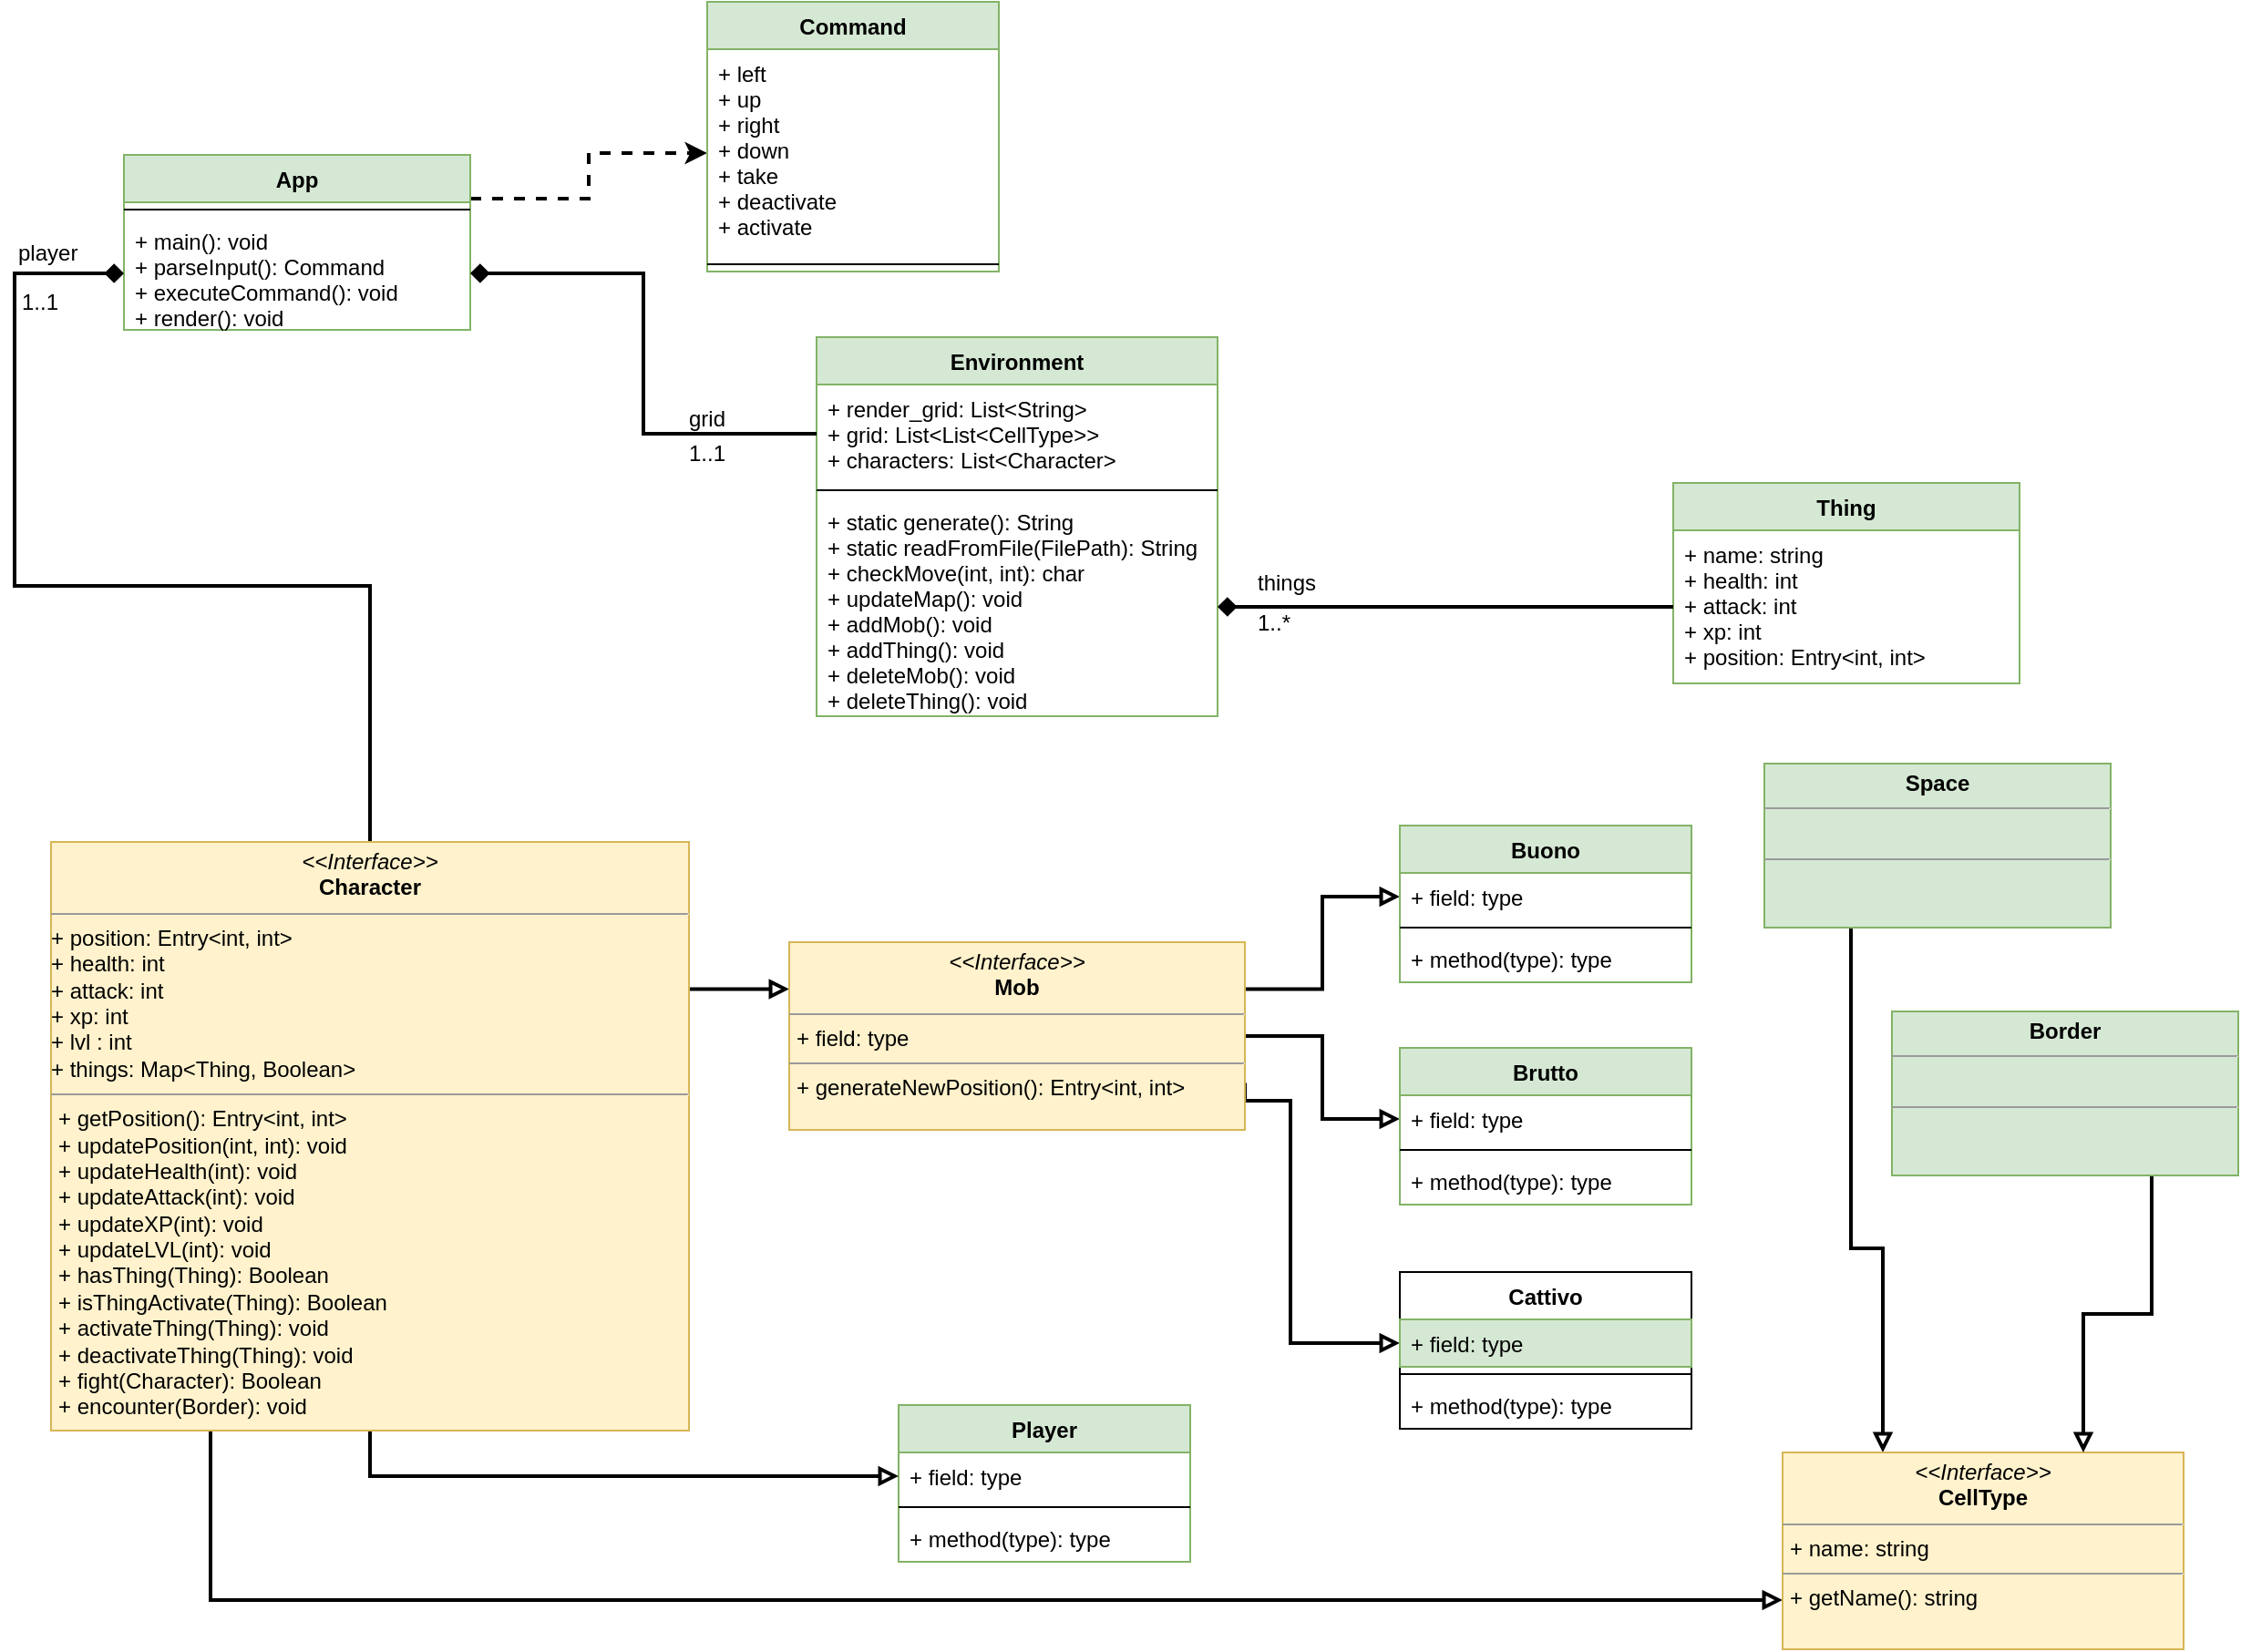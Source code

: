 <mxfile version="10.7.9" type="device"><diagram id="LDF_CH81lKKC1Uchu8hJ" name="Page-1"><mxGraphModel dx="2212" dy="1297" grid="1" gridSize="10" guides="1" tooltips="1" connect="1" arrows="1" fold="1" page="1" pageScale="1" pageWidth="827" pageHeight="1169" math="0" shadow="0"><root><mxCell id="0"/><mxCell id="1" parent="0"/><mxCell id="97WXqjTTlSnCEz2I41OQ-5" value="Player" style="swimlane;fontStyle=1;align=center;verticalAlign=top;childLayout=stackLayout;horizontal=1;startSize=26;horizontalStack=0;resizeParent=1;resizeParentMax=0;resizeLast=0;collapsible=1;marginBottom=0;fillColor=#d5e8d4;strokeColor=#82b366;" parent="1" vertex="1"><mxGeometry x="505" y="816" width="160" height="86" as="geometry"/></mxCell><mxCell id="97WXqjTTlSnCEz2I41OQ-6" value="+ field: type" style="text;strokeColor=none;fillColor=none;align=left;verticalAlign=top;spacingLeft=4;spacingRight=4;overflow=hidden;rotatable=0;points=[[0,0.5],[1,0.5]];portConstraint=eastwest;" parent="97WXqjTTlSnCEz2I41OQ-5" vertex="1"><mxGeometry y="26" width="160" height="26" as="geometry"/></mxCell><mxCell id="97WXqjTTlSnCEz2I41OQ-7" value="" style="line;strokeWidth=1;fillColor=none;align=left;verticalAlign=middle;spacingTop=-1;spacingLeft=3;spacingRight=3;rotatable=0;labelPosition=right;points=[];portConstraint=eastwest;" parent="97WXqjTTlSnCEz2I41OQ-5" vertex="1"><mxGeometry y="52" width="160" height="8" as="geometry"/></mxCell><mxCell id="97WXqjTTlSnCEz2I41OQ-8" value="+ method(type): type" style="text;strokeColor=none;fillColor=none;align=left;verticalAlign=top;spacingLeft=4;spacingRight=4;overflow=hidden;rotatable=0;points=[[0,0.5],[1,0.5]];portConstraint=eastwest;" parent="97WXqjTTlSnCEz2I41OQ-5" vertex="1"><mxGeometry y="60" width="160" height="26" as="geometry"/></mxCell><mxCell id="d3q5bdj-g_jku-N9EMGc-7" style="edgeStyle=orthogonalEdgeStyle;rounded=0;orthogonalLoop=1;jettySize=auto;html=1;exitX=1;exitY=0.25;exitDx=0;exitDy=0;entryX=0;entryY=0.5;entryDx=0;entryDy=0;endArrow=classic;endFill=1;strokeWidth=2;dashed=1;" edge="1" parent="1" source="97WXqjTTlSnCEz2I41OQ-9" target="97WXqjTTlSnCEz2I41OQ-63"><mxGeometry relative="1" as="geometry"/></mxCell><mxCell id="97WXqjTTlSnCEz2I41OQ-9" value="App" style="swimlane;fontStyle=1;align=center;verticalAlign=top;childLayout=stackLayout;horizontal=1;startSize=26;horizontalStack=0;resizeParent=1;resizeParentMax=0;resizeLast=0;collapsible=1;marginBottom=0;fillColor=#d5e8d4;strokeColor=#82b366;" parent="1" vertex="1"><mxGeometry x="80" y="130" width="190" height="96" as="geometry"/></mxCell><mxCell id="97WXqjTTlSnCEz2I41OQ-11" value="" style="line;strokeWidth=1;fillColor=none;align=left;verticalAlign=middle;spacingTop=-1;spacingLeft=3;spacingRight=3;rotatable=0;labelPosition=right;points=[];portConstraint=eastwest;" parent="97WXqjTTlSnCEz2I41OQ-9" vertex="1"><mxGeometry y="26" width="190" height="8" as="geometry"/></mxCell><mxCell id="97WXqjTTlSnCEz2I41OQ-12" value="+ main(): void&#xA;+ parseInput(): Command&#xA;+ executeCommand(): void&#xA;+ render(): void&#xA;" style="text;strokeColor=none;fillColor=none;align=left;verticalAlign=top;spacingLeft=4;spacingRight=4;overflow=hidden;rotatable=0;points=[[0,0.5],[1,0.5]];portConstraint=eastwest;" parent="97WXqjTTlSnCEz2I41OQ-9" vertex="1"><mxGeometry y="34" width="190" height="62" as="geometry"/></mxCell><mxCell id="97WXqjTTlSnCEz2I41OQ-13" value="Environment" style="swimlane;fontStyle=1;align=center;verticalAlign=top;childLayout=stackLayout;horizontal=1;startSize=26;horizontalStack=0;resizeParent=1;resizeParentMax=0;resizeLast=0;collapsible=1;marginBottom=0;fillColor=#d5e8d4;strokeColor=#82b366;" parent="1" vertex="1"><mxGeometry x="460" y="230" width="220" height="208" as="geometry"/></mxCell><mxCell id="97WXqjTTlSnCEz2I41OQ-14" value="+ render_grid: List&lt;String&gt;&#xA;+ grid: List&lt;List&lt;CellType&gt;&gt;&#xA;+ characters: List&lt;Character&gt;&#xA;" style="text;strokeColor=none;fillColor=none;align=left;verticalAlign=top;spacingLeft=4;spacingRight=4;overflow=hidden;rotatable=0;points=[[0,0.5],[1,0.5]];portConstraint=eastwest;" parent="97WXqjTTlSnCEz2I41OQ-13" vertex="1"><mxGeometry y="26" width="220" height="54" as="geometry"/></mxCell><mxCell id="97WXqjTTlSnCEz2I41OQ-15" value="" style="line;strokeWidth=1;fillColor=none;align=left;verticalAlign=middle;spacingTop=-1;spacingLeft=3;spacingRight=3;rotatable=0;labelPosition=right;points=[];portConstraint=eastwest;" parent="97WXqjTTlSnCEz2I41OQ-13" vertex="1"><mxGeometry y="80" width="220" height="8" as="geometry"/></mxCell><mxCell id="97WXqjTTlSnCEz2I41OQ-16" value="+ static generate(): String&#xA;+ static readFromFile(FilePath): String&#xA;+ checkMove(int, int): char&#xA;+ updateMap(): void&#xA;+ addMob(): void&#xA;+ addThing(): void&#xA;+ deleteMob(): void&#xA;+ deleteThing(): void&#xA;" style="text;strokeColor=none;fillColor=none;align=left;verticalAlign=top;spacingLeft=4;spacingRight=4;overflow=hidden;rotatable=0;points=[[0,0.5],[1,0.5]];portConstraint=eastwest;" parent="97WXqjTTlSnCEz2I41OQ-13" vertex="1"><mxGeometry y="88" width="220" height="120" as="geometry"/></mxCell><mxCell id="97WXqjTTlSnCEz2I41OQ-85" style="edgeStyle=orthogonalEdgeStyle;rounded=0;orthogonalLoop=1;jettySize=auto;html=1;exitX=0.5;exitY=1;exitDx=0;exitDy=0;entryX=0;entryY=0.5;entryDx=0;entryDy=0;strokeWidth=2;endArrow=block;endFill=0;" parent="1" source="97WXqjTTlSnCEz2I41OQ-36" target="97WXqjTTlSnCEz2I41OQ-6" edge="1"><mxGeometry relative="1" as="geometry"/></mxCell><mxCell id="1ilOJegLmL0AOmBw9CSE-32" style="edgeStyle=orthogonalEdgeStyle;rounded=0;orthogonalLoop=1;jettySize=auto;html=1;exitX=0.25;exitY=1;exitDx=0;exitDy=0;entryX=0;entryY=0.75;entryDx=0;entryDy=0;endArrow=block;endFill=0;strokeWidth=2;" parent="1" source="97WXqjTTlSnCEz2I41OQ-36" target="1ilOJegLmL0AOmBw9CSE-13" edge="1"><mxGeometry relative="1" as="geometry"/></mxCell><mxCell id="lmafDPeASD9KapJaagSO-1" style="edgeStyle=orthogonalEdgeStyle;rounded=0;orthogonalLoop=1;jettySize=auto;html=1;exitX=1;exitY=0.25;exitDx=0;exitDy=0;entryX=0;entryY=0.25;entryDx=0;entryDy=0;strokeWidth=2;endArrow=block;endFill=0;" parent="1" source="97WXqjTTlSnCEz2I41OQ-36" target="97WXqjTTlSnCEz2I41OQ-68" edge="1"><mxGeometry relative="1" as="geometry"/></mxCell><mxCell id="d3q5bdj-g_jku-N9EMGc-1" style="edgeStyle=orthogonalEdgeStyle;rounded=0;orthogonalLoop=1;jettySize=auto;html=1;exitX=0.5;exitY=0;exitDx=0;exitDy=0;entryX=0;entryY=0.5;entryDx=0;entryDy=0;strokeWidth=2;endArrow=diamond;endFill=1;" edge="1" parent="1" source="97WXqjTTlSnCEz2I41OQ-36" target="97WXqjTTlSnCEz2I41OQ-12"><mxGeometry relative="1" as="geometry"/></mxCell><mxCell id="97WXqjTTlSnCEz2I41OQ-36" value="&lt;p style=&quot;margin: 0px ; margin-top: 4px ; text-align: center&quot;&gt;&lt;i&gt;&amp;lt;&amp;lt;Interface&amp;gt;&amp;gt;&lt;/i&gt;&lt;br&gt;&lt;b&gt;Character&lt;/b&gt;&lt;/p&gt;&lt;hr size=&quot;1&quot;&gt;&lt;div&gt;+ position: Entry&amp;lt;int, int&amp;gt;&lt;/div&gt;&lt;div&gt;+ health: int&lt;/div&gt;&lt;div&gt;+ attack: int&lt;br&gt;&lt;/div&gt;&lt;div&gt;+ xp: int&lt;/div&gt;&lt;div&gt;+ lvl : int&lt;/div&gt;&lt;div&gt;+ things: Map&amp;lt;Thing, Boolean&amp;gt;&lt;/div&gt;&lt;hr size=&quot;1&quot;&gt;&lt;p style=&quot;margin: 0px ; margin-left: 4px&quot;&gt;+ getPosition(): Entry&amp;lt;int, int&amp;gt;&lt;br&gt;&lt;/p&gt;&lt;p style=&quot;margin: 0px ; margin-left: 4px&quot;&gt;+ updatePosition(int, int): void&lt;/p&gt;&lt;p style=&quot;margin: 0px ; margin-left: 4px&quot;&gt;+ updateHealth(int): void&lt;/p&gt;&lt;p style=&quot;margin: 0px ; margin-left: 4px&quot;&gt;+ updateAttack(int): void&lt;/p&gt;&lt;p style=&quot;margin: 0px ; margin-left: 4px&quot;&gt;+ updateXP(int): void&lt;/p&gt;&lt;p style=&quot;margin: 0px ; margin-left: 4px&quot;&gt;+ updateLVL(int): void&lt;/p&gt;&lt;p style=&quot;margin: 0px ; margin-left: 4px&quot;&gt;+ hasThing(Thing): Boolean&lt;/p&gt;&lt;p style=&quot;margin: 0px ; margin-left: 4px&quot;&gt;+ isThingActivate(Thing): Boolean&lt;/p&gt;&lt;p style=&quot;margin: 0px ; margin-left: 4px&quot;&gt;+ activateThing(Thing): void&lt;/p&gt;&lt;p style=&quot;margin: 0px ; margin-left: 4px&quot;&gt;+ deactivateThing(Thing): void&lt;br&gt;&lt;/p&gt;&lt;p style=&quot;margin: 0px ; margin-left: 4px&quot;&gt;+ fight(Character): Boolean&lt;br&gt;&lt;/p&gt;&lt;p style=&quot;margin: 0px ; margin-left: 4px&quot;&gt;+ encounter(Border): void&lt;br&gt;&lt;/p&gt;&lt;p style=&quot;margin: 0px ; margin-left: 4px&quot;&gt;&lt;br&gt;&lt;/p&gt;" style="verticalAlign=top;align=left;overflow=fill;fontSize=12;fontFamily=Helvetica;html=1;fillColor=#fff2cc;strokeColor=#d6b656;" parent="1" vertex="1"><mxGeometry x="40" y="507" width="350" height="323" as="geometry"/></mxCell><mxCell id="97WXqjTTlSnCEz2I41OQ-62" value="Command" style="swimlane;fontStyle=1;align=center;verticalAlign=top;childLayout=stackLayout;horizontal=1;startSize=26;horizontalStack=0;resizeParent=1;resizeParentMax=0;resizeLast=0;collapsible=1;marginBottom=0;fillColor=#d5e8d4;strokeColor=#82b366;" parent="1" vertex="1"><mxGeometry x="400" y="46" width="160" height="148" as="geometry"/></mxCell><mxCell id="97WXqjTTlSnCEz2I41OQ-63" value="+ left&#xA;+ up&#xA;+ right&#xA;+ down&#xA;+ take&#xA;+ deactivate&#xA;+ activate&#xA;" style="text;strokeColor=none;fillColor=none;align=left;verticalAlign=top;spacingLeft=4;spacingRight=4;overflow=hidden;rotatable=0;points=[[0,0.5],[1,0.5]];portConstraint=eastwest;" parent="97WXqjTTlSnCEz2I41OQ-62" vertex="1"><mxGeometry y="26" width="160" height="114" as="geometry"/></mxCell><mxCell id="97WXqjTTlSnCEz2I41OQ-64" value="" style="line;strokeWidth=1;fillColor=none;align=left;verticalAlign=middle;spacingTop=-1;spacingLeft=3;spacingRight=3;rotatable=0;labelPosition=right;points=[];portConstraint=eastwest;" parent="97WXqjTTlSnCEz2I41OQ-62" vertex="1"><mxGeometry y="140" width="160" height="8" as="geometry"/></mxCell><mxCell id="97WXqjTTlSnCEz2I41OQ-82" style="edgeStyle=orthogonalEdgeStyle;rounded=0;orthogonalLoop=1;jettySize=auto;html=1;exitX=1;exitY=0.25;exitDx=0;exitDy=0;entryX=0;entryY=0.5;entryDx=0;entryDy=0;strokeWidth=2;endArrow=block;endFill=0;" parent="1" source="97WXqjTTlSnCEz2I41OQ-68" target="97WXqjTTlSnCEz2I41OQ-71" edge="1"><mxGeometry relative="1" as="geometry"/></mxCell><mxCell id="97WXqjTTlSnCEz2I41OQ-83" style="edgeStyle=orthogonalEdgeStyle;rounded=0;orthogonalLoop=1;jettySize=auto;html=1;exitX=1;exitY=0.5;exitDx=0;exitDy=0;endArrow=block;endFill=0;strokeWidth=2;" parent="1" source="97WXqjTTlSnCEz2I41OQ-68" target="97WXqjTTlSnCEz2I41OQ-75" edge="1"><mxGeometry relative="1" as="geometry"/></mxCell><mxCell id="97WXqjTTlSnCEz2I41OQ-84" style="edgeStyle=orthogonalEdgeStyle;rounded=0;orthogonalLoop=1;jettySize=auto;html=1;exitX=1;exitY=0.75;exitDx=0;exitDy=0;entryX=0;entryY=0.5;entryDx=0;entryDy=0;strokeWidth=2;endArrow=block;endFill=0;" parent="1" source="97WXqjTTlSnCEz2I41OQ-68" target="97WXqjTTlSnCEz2I41OQ-79" edge="1"><mxGeometry relative="1" as="geometry"><Array as="points"><mxPoint x="695" y="649"/><mxPoint x="720" y="649"/><mxPoint x="720" y="782"/></Array></mxGeometry></mxCell><mxCell id="97WXqjTTlSnCEz2I41OQ-68" value="&lt;p style=&quot;margin: 0px ; margin-top: 4px ; text-align: center&quot;&gt;&lt;i&gt;&amp;lt;&amp;lt;Interface&amp;gt;&amp;gt;&lt;/i&gt;&lt;br&gt;&lt;b&gt;Mob&lt;/b&gt;&lt;/p&gt;&lt;hr size=&quot;1&quot;&gt;&lt;p style=&quot;margin: 0px ; margin-left: 4px&quot;&gt;+ field: type&lt;br&gt;&lt;/p&gt;&lt;hr size=&quot;1&quot;&gt;&lt;p style=&quot;margin: 0px ; margin-left: 4px&quot;&gt;+ generateNewPosition(): Entry&amp;lt;int, int&amp;gt;&lt;/p&gt;" style="verticalAlign=top;align=left;overflow=fill;fontSize=12;fontFamily=Helvetica;html=1;fillColor=#fff2cc;strokeColor=#d6b656;" parent="1" vertex="1"><mxGeometry x="445" y="562" width="250" height="103" as="geometry"/></mxCell><mxCell id="97WXqjTTlSnCEz2I41OQ-70" value="Buono" style="swimlane;fontStyle=1;align=center;verticalAlign=top;childLayout=stackLayout;horizontal=1;startSize=26;horizontalStack=0;resizeParent=1;resizeParentMax=0;resizeLast=0;collapsible=1;marginBottom=0;fillColor=#d5e8d4;strokeColor=#82b366;" parent="1" vertex="1"><mxGeometry x="780" y="498" width="160" height="86" as="geometry"/></mxCell><mxCell id="97WXqjTTlSnCEz2I41OQ-71" value="+ field: type" style="text;strokeColor=none;fillColor=none;align=left;verticalAlign=top;spacingLeft=4;spacingRight=4;overflow=hidden;rotatable=0;points=[[0,0.5],[1,0.5]];portConstraint=eastwest;" parent="97WXqjTTlSnCEz2I41OQ-70" vertex="1"><mxGeometry y="26" width="160" height="26" as="geometry"/></mxCell><mxCell id="97WXqjTTlSnCEz2I41OQ-72" value="" style="line;strokeWidth=1;fillColor=none;align=left;verticalAlign=middle;spacingTop=-1;spacingLeft=3;spacingRight=3;rotatable=0;labelPosition=right;points=[];portConstraint=eastwest;" parent="97WXqjTTlSnCEz2I41OQ-70" vertex="1"><mxGeometry y="52" width="160" height="8" as="geometry"/></mxCell><mxCell id="97WXqjTTlSnCEz2I41OQ-73" value="+ method(type): type" style="text;strokeColor=none;fillColor=none;align=left;verticalAlign=top;spacingLeft=4;spacingRight=4;overflow=hidden;rotatable=0;points=[[0,0.5],[1,0.5]];portConstraint=eastwest;" parent="97WXqjTTlSnCEz2I41OQ-70" vertex="1"><mxGeometry y="60" width="160" height="26" as="geometry"/></mxCell><mxCell id="97WXqjTTlSnCEz2I41OQ-74" value="Brutto" style="swimlane;fontStyle=1;align=center;verticalAlign=top;childLayout=stackLayout;horizontal=1;startSize=26;horizontalStack=0;resizeParent=1;resizeParentMax=0;resizeLast=0;collapsible=1;marginBottom=0;fillColor=#d5e8d4;strokeColor=#82b366;" parent="1" vertex="1"><mxGeometry x="780" y="620" width="160" height="86" as="geometry"/></mxCell><mxCell id="97WXqjTTlSnCEz2I41OQ-75" value="+ field: type" style="text;strokeColor=none;fillColor=none;align=left;verticalAlign=top;spacingLeft=4;spacingRight=4;overflow=hidden;rotatable=0;points=[[0,0.5],[1,0.5]];portConstraint=eastwest;" parent="97WXqjTTlSnCEz2I41OQ-74" vertex="1"><mxGeometry y="26" width="160" height="26" as="geometry"/></mxCell><mxCell id="97WXqjTTlSnCEz2I41OQ-76" value="" style="line;strokeWidth=1;fillColor=none;align=left;verticalAlign=middle;spacingTop=-1;spacingLeft=3;spacingRight=3;rotatable=0;labelPosition=right;points=[];portConstraint=eastwest;" parent="97WXqjTTlSnCEz2I41OQ-74" vertex="1"><mxGeometry y="52" width="160" height="8" as="geometry"/></mxCell><mxCell id="97WXqjTTlSnCEz2I41OQ-77" value="+ method(type): type" style="text;strokeColor=none;fillColor=none;align=left;verticalAlign=top;spacingLeft=4;spacingRight=4;overflow=hidden;rotatable=0;points=[[0,0.5],[1,0.5]];portConstraint=eastwest;" parent="97WXqjTTlSnCEz2I41OQ-74" vertex="1"><mxGeometry y="60" width="160" height="26" as="geometry"/></mxCell><mxCell id="97WXqjTTlSnCEz2I41OQ-78" value="Cattivo" style="swimlane;fontStyle=1;align=center;verticalAlign=top;childLayout=stackLayout;horizontal=1;startSize=26;horizontalStack=0;resizeParent=1;resizeParentMax=0;resizeLast=0;collapsible=1;marginBottom=0;" parent="1" vertex="1"><mxGeometry x="780" y="743" width="160" height="86" as="geometry"/></mxCell><mxCell id="97WXqjTTlSnCEz2I41OQ-79" value="+ field: type" style="text;strokeColor=#82b366;fillColor=#d5e8d4;align=left;verticalAlign=top;spacingLeft=4;spacingRight=4;overflow=hidden;rotatable=0;points=[[0,0.5],[1,0.5]];portConstraint=eastwest;" parent="97WXqjTTlSnCEz2I41OQ-78" vertex="1"><mxGeometry y="26" width="160" height="26" as="geometry"/></mxCell><mxCell id="97WXqjTTlSnCEz2I41OQ-80" value="" style="line;strokeWidth=1;fillColor=none;align=left;verticalAlign=middle;spacingTop=-1;spacingLeft=3;spacingRight=3;rotatable=0;labelPosition=right;points=[];portConstraint=eastwest;" parent="97WXqjTTlSnCEz2I41OQ-78" vertex="1"><mxGeometry y="52" width="160" height="8" as="geometry"/></mxCell><mxCell id="97WXqjTTlSnCEz2I41OQ-81" value="+ method(type): type" style="text;strokeColor=none;fillColor=none;align=left;verticalAlign=top;spacingLeft=4;spacingRight=4;overflow=hidden;rotatable=0;points=[[0,0.5],[1,0.5]];portConstraint=eastwest;" parent="97WXqjTTlSnCEz2I41OQ-78" vertex="1"><mxGeometry y="60" width="160" height="26" as="geometry"/></mxCell><mxCell id="B7jXywcGTPlKR87dfkBT-14" value="Thing" style="swimlane;fontStyle=1;align=center;verticalAlign=top;childLayout=stackLayout;horizontal=1;startSize=26;horizontalStack=0;resizeParent=1;resizeParentMax=0;resizeLast=0;collapsible=1;marginBottom=0;fillColor=#d5e8d4;strokeColor=#82b366;" parent="1" vertex="1"><mxGeometry x="930" y="310" width="190" height="110" as="geometry"/></mxCell><mxCell id="B7jXywcGTPlKR87dfkBT-15" value="+ name: string&#xA;+ health: int&#xA;+ attack: int&#xA;+ xp: int&#xA;+ position: Entry&lt;int, int&gt;" style="text;strokeColor=none;fillColor=none;align=left;verticalAlign=top;spacingLeft=4;spacingRight=4;overflow=hidden;rotatable=0;points=[[0,0.5],[1,0.5]];portConstraint=eastwest;" parent="B7jXywcGTPlKR87dfkBT-14" vertex="1"><mxGeometry y="26" width="190" height="84" as="geometry"/></mxCell><mxCell id="B7jXywcGTPlKR87dfkBT-16" value="" style="line;strokeWidth=1;fillColor=none;align=left;verticalAlign=middle;spacingTop=-1;spacingLeft=3;spacingRight=3;rotatable=0;labelPosition=right;points=[];portConstraint=eastwest;" parent="B7jXywcGTPlKR87dfkBT-14" vertex="1"><mxGeometry y="110" width="190" as="geometry"/></mxCell><mxCell id="lmafDPeASD9KapJaagSO-3" style="edgeStyle=orthogonalEdgeStyle;rounded=0;orthogonalLoop=1;jettySize=auto;html=1;exitX=0.25;exitY=1;exitDx=0;exitDy=0;entryX=0.25;entryY=0;entryDx=0;entryDy=0;strokeWidth=2;endArrow=block;endFill=0;" parent="1" source="B7jXywcGTPlKR87dfkBT-23" target="1ilOJegLmL0AOmBw9CSE-13" edge="1"><mxGeometry relative="1" as="geometry"><Array as="points"><mxPoint x="1028" y="730"/><mxPoint x="1045" y="730"/></Array></mxGeometry></mxCell><mxCell id="B7jXywcGTPlKR87dfkBT-23" value="&lt;p style=&quot;margin: 0px ; margin-top: 4px ; text-align: center&quot;&gt;&lt;b&gt;Space&lt;/b&gt;&lt;/p&gt;&lt;hr size=&quot;1&quot;&gt;&lt;p style=&quot;margin: 0px ; margin-left: 4px&quot;&gt;&lt;br&gt;&lt;/p&gt;&lt;hr size=&quot;1&quot;&gt;&lt;p style=&quot;margin: 0px ; margin-left: 4px&quot;&gt;&lt;br&gt;&lt;/p&gt;" style="verticalAlign=top;align=left;overflow=fill;fontSize=12;fontFamily=Helvetica;html=1;fillColor=#d5e8d4;strokeColor=#82b366;" parent="1" vertex="1"><mxGeometry x="980" y="464" width="190" height="90" as="geometry"/></mxCell><mxCell id="1ilOJegLmL0AOmBw9CSE-13" value="&lt;p style=&quot;margin: 0px ; margin-top: 4px ; text-align: center&quot;&gt;&lt;i&gt;&amp;lt;&amp;lt;Interface&amp;gt;&amp;gt;&lt;/i&gt;&lt;br&gt;&lt;b&gt;CellType&lt;/b&gt;&lt;/p&gt;&lt;hr size=&quot;1&quot;&gt;&lt;p style=&quot;margin: 0px ; margin-left: 4px&quot;&gt;+ name: string&lt;/p&gt;&lt;hr size=&quot;1&quot;&gt;&lt;p style=&quot;margin: 0px ; margin-left: 4px&quot;&gt;+ getName(): string&lt;/p&gt;" style="verticalAlign=top;align=left;overflow=fill;fontSize=12;fontFamily=Helvetica;html=1;fillColor=#fff2cc;strokeColor=#d6b656;" parent="1" vertex="1"><mxGeometry x="990" y="842" width="220" height="108" as="geometry"/></mxCell><mxCell id="lmafDPeASD9KapJaagSO-5" style="edgeStyle=orthogonalEdgeStyle;rounded=0;orthogonalLoop=1;jettySize=auto;html=1;exitX=0.75;exitY=1;exitDx=0;exitDy=0;entryX=0.75;entryY=0;entryDx=0;entryDy=0;strokeWidth=2;endArrow=block;endFill=0;" parent="1" source="lmafDPeASD9KapJaagSO-4" target="1ilOJegLmL0AOmBw9CSE-13" edge="1"><mxGeometry relative="1" as="geometry"/></mxCell><mxCell id="lmafDPeASD9KapJaagSO-4" value="&lt;p style=&quot;margin: 0px ; margin-top: 4px ; text-align: center&quot;&gt;&lt;b&gt;Border&lt;/b&gt;&lt;/p&gt;&lt;hr size=&quot;1&quot;&gt;&lt;p style=&quot;margin: 0px ; margin-left: 4px&quot;&gt;&lt;br&gt;&lt;/p&gt;&lt;hr size=&quot;1&quot;&gt;&lt;p style=&quot;margin: 0px ; margin-left: 4px&quot;&gt;&lt;br&gt;&lt;/p&gt;" style="verticalAlign=top;align=left;overflow=fill;fontSize=12;fontFamily=Helvetica;html=1;fillColor=#d5e8d4;strokeColor=#82b366;" parent="1" vertex="1"><mxGeometry x="1050" y="600" width="190" height="90" as="geometry"/></mxCell><mxCell id="d3q5bdj-g_jku-N9EMGc-2" value="player" style="text;html=1;resizable=0;points=[];autosize=1;align=left;verticalAlign=top;spacingTop=-4;" vertex="1" parent="1"><mxGeometry x="20" y="174" width="50" height="20" as="geometry"/></mxCell><mxCell id="d3q5bdj-g_jku-N9EMGc-3" value="1..1" style="text;html=1;resizable=0;points=[];autosize=1;align=left;verticalAlign=top;spacingTop=-4;" vertex="1" parent="1"><mxGeometry x="22" y="201" width="40" height="20" as="geometry"/></mxCell><mxCell id="d3q5bdj-g_jku-N9EMGc-4" style="edgeStyle=orthogonalEdgeStyle;rounded=0;orthogonalLoop=1;jettySize=auto;html=1;exitX=0;exitY=0.5;exitDx=0;exitDy=0;endArrow=diamond;endFill=1;strokeWidth=2;" edge="1" parent="1" source="97WXqjTTlSnCEz2I41OQ-14" target="97WXqjTTlSnCEz2I41OQ-12"><mxGeometry relative="1" as="geometry"/></mxCell><mxCell id="d3q5bdj-g_jku-N9EMGc-5" value="&lt;div&gt;grid&lt;/div&gt;" style="text;html=1;resizable=0;points=[];autosize=1;align=left;verticalAlign=top;spacingTop=-4;" vertex="1" parent="1"><mxGeometry x="388" y="265" width="40" height="20" as="geometry"/></mxCell><mxCell id="d3q5bdj-g_jku-N9EMGc-6" value="1..1" style="text;html=1;resizable=0;points=[];autosize=1;align=left;verticalAlign=top;spacingTop=-4;" vertex="1" parent="1"><mxGeometry x="388" y="284" width="40" height="20" as="geometry"/></mxCell><mxCell id="d3q5bdj-g_jku-N9EMGc-11" style="edgeStyle=orthogonalEdgeStyle;rounded=0;orthogonalLoop=1;jettySize=auto;html=1;exitX=0;exitY=0.5;exitDx=0;exitDy=0;endArrow=diamond;endFill=1;strokeWidth=2;" edge="1" parent="1" source="B7jXywcGTPlKR87dfkBT-15" target="97WXqjTTlSnCEz2I41OQ-16"><mxGeometry relative="1" as="geometry"/></mxCell><mxCell id="d3q5bdj-g_jku-N9EMGc-12" value="things" style="text;html=1;resizable=0;points=[];autosize=1;align=left;verticalAlign=top;spacingTop=-4;" vertex="1" parent="1"><mxGeometry x="700" y="355" width="50" height="20" as="geometry"/></mxCell><mxCell id="d3q5bdj-g_jku-N9EMGc-13" value="1..*" style="text;html=1;resizable=0;points=[];autosize=1;align=left;verticalAlign=top;spacingTop=-4;" vertex="1" parent="1"><mxGeometry x="700" y="377" width="30" height="20" as="geometry"/></mxCell></root></mxGraphModel></diagram></mxfile>
